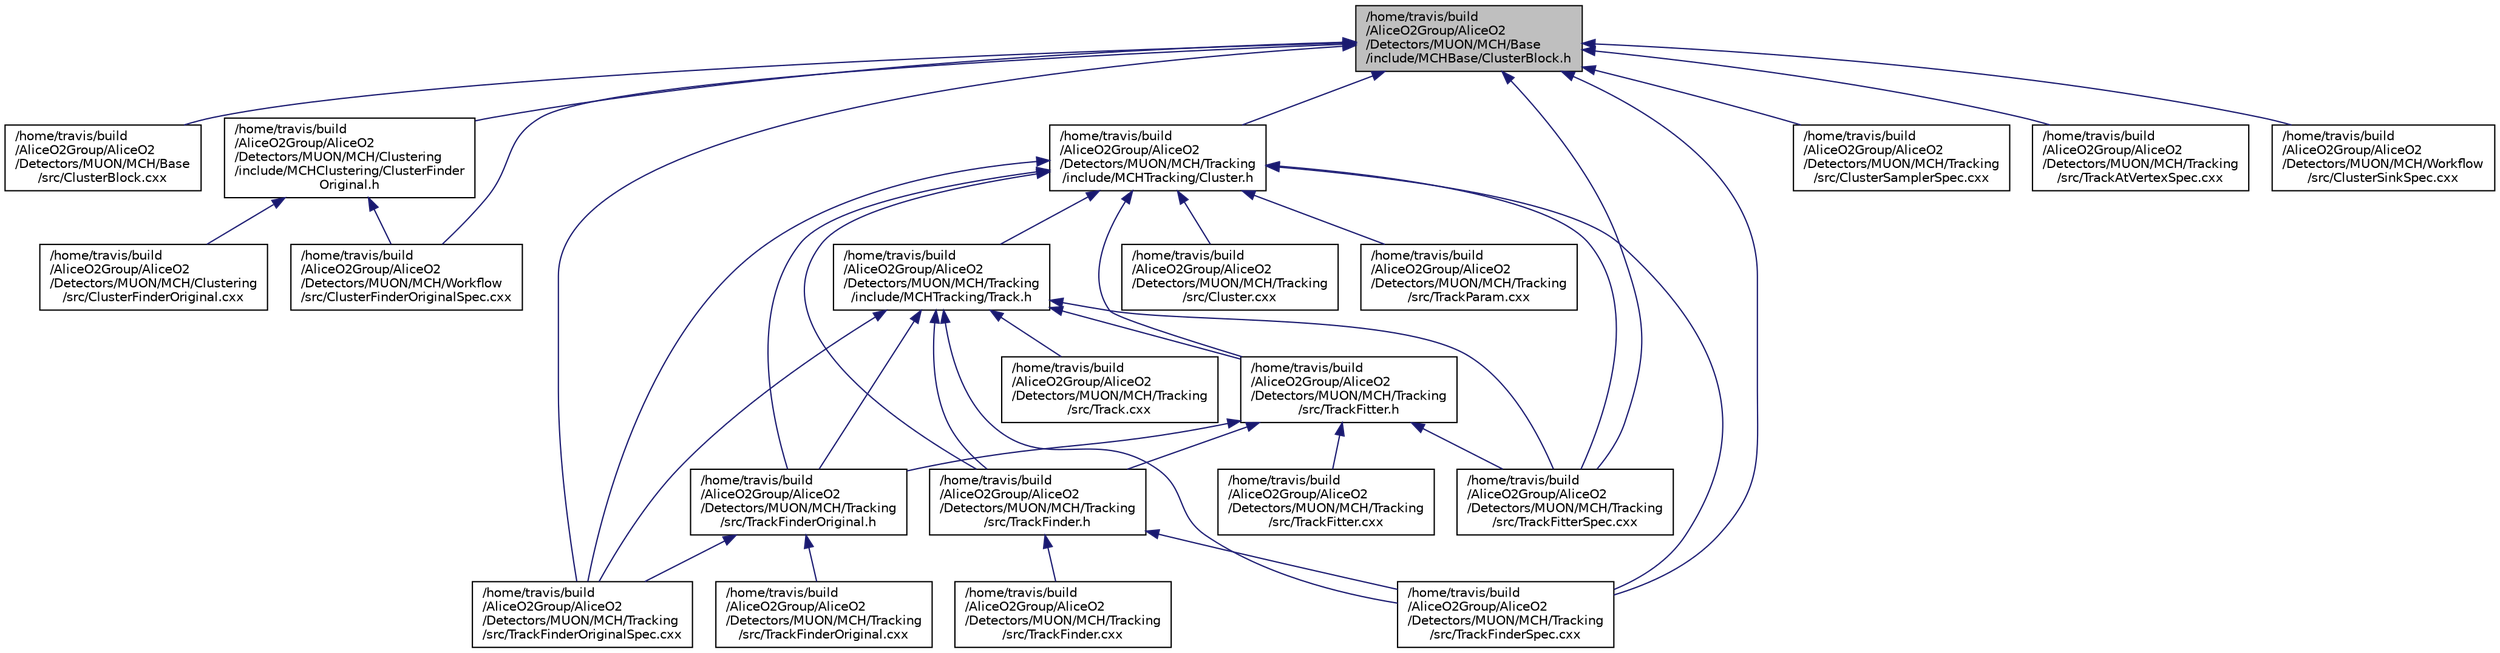 digraph "/home/travis/build/AliceO2Group/AliceO2/Detectors/MUON/MCH/Base/include/MCHBase/ClusterBlock.h"
{
 // INTERACTIVE_SVG=YES
  bgcolor="transparent";
  edge [fontname="Helvetica",fontsize="10",labelfontname="Helvetica",labelfontsize="10"];
  node [fontname="Helvetica",fontsize="10",shape=record];
  Node2 [label="/home/travis/build\l/AliceO2Group/AliceO2\l/Detectors/MUON/MCH/Base\l/include/MCHBase/ClusterBlock.h",height=0.2,width=0.4,color="black", fillcolor="grey75", style="filled", fontcolor="black"];
  Node2 -> Node3 [dir="back",color="midnightblue",fontsize="10",style="solid",fontname="Helvetica"];
  Node3 [label="/home/travis/build\l/AliceO2Group/AliceO2\l/Detectors/MUON/MCH/Base\l/src/ClusterBlock.cxx",height=0.2,width=0.4,color="black",URL="$d8/d13/ClusterBlock_8cxx.html",tooltip="Implementation of the MCH cluster minimal structure. "];
  Node2 -> Node4 [dir="back",color="midnightblue",fontsize="10",style="solid",fontname="Helvetica"];
  Node4 [label="/home/travis/build\l/AliceO2Group/AliceO2\l/Detectors/MUON/MCH/Clustering\l/include/MCHClustering/ClusterFinder\lOriginal.h",height=0.2,width=0.4,color="black",URL="$db/d3a/ClusterFinderOriginal_8h.html",tooltip="Definition of a class to reconstruct clusters with the original MLEM algorithm. "];
  Node4 -> Node5 [dir="back",color="midnightblue",fontsize="10",style="solid",fontname="Helvetica"];
  Node5 [label="/home/travis/build\l/AliceO2Group/AliceO2\l/Detectors/MUON/MCH/Clustering\l/src/ClusterFinderOriginal.cxx",height=0.2,width=0.4,color="black",URL="$d0/dff/ClusterFinderOriginal_8cxx.html",tooltip="Definition of a class to reconstruct clusters with the original MLEM algorithm. "];
  Node4 -> Node6 [dir="back",color="midnightblue",fontsize="10",style="solid",fontname="Helvetica"];
  Node6 [label="/home/travis/build\l/AliceO2Group/AliceO2\l/Detectors/MUON/MCH/Workflow\l/src/ClusterFinderOriginalSpec.cxx",height=0.2,width=0.4,color="black",URL="$d1/d4a/ClusterFinderOriginalSpec_8cxx.html",tooltip="Implementation of a data processor to run the original MLEM cluster finder. "];
  Node2 -> Node7 [dir="back",color="midnightblue",fontsize="10",style="solid",fontname="Helvetica"];
  Node7 [label="/home/travis/build\l/AliceO2Group/AliceO2\l/Detectors/MUON/MCH/Tracking\l/include/MCHTracking/Cluster.h",height=0.2,width=0.4,color="black",URL="$d3/d5c/Detectors_2MUON_2MCH_2Tracking_2include_2MCHTracking_2Cluster_8h.html"];
  Node7 -> Node8 [dir="back",color="midnightblue",fontsize="10",style="solid",fontname="Helvetica"];
  Node8 [label="/home/travis/build\l/AliceO2Group/AliceO2\l/Detectors/MUON/MCH/Tracking\l/include/MCHTracking/Track.h",height=0.2,width=0.4,color="black",URL="$df/d7a/Detectors_2MUON_2MCH_2Tracking_2include_2MCHTracking_2Track_8h.html"];
  Node8 -> Node9 [dir="back",color="midnightblue",fontsize="10",style="solid",fontname="Helvetica"];
  Node9 [label="/home/travis/build\l/AliceO2Group/AliceO2\l/Detectors/MUON/MCH/Tracking\l/src/Track.cxx",height=0.2,width=0.4,color="black",URL="$d9/da9/Detectors_2MUON_2MCH_2Tracking_2src_2Track_8cxx.html"];
  Node8 -> Node10 [dir="back",color="midnightblue",fontsize="10",style="solid",fontname="Helvetica"];
  Node10 [label="/home/travis/build\l/AliceO2Group/AliceO2\l/Detectors/MUON/MCH/Tracking\l/src/TrackFinder.h",height=0.2,width=0.4,color="black",URL="$d5/d91/TrackFinder_8h.html",tooltip="Definition of a class to reconstruct tracks. "];
  Node10 -> Node11 [dir="back",color="midnightblue",fontsize="10",style="solid",fontname="Helvetica"];
  Node11 [label="/home/travis/build\l/AliceO2Group/AliceO2\l/Detectors/MUON/MCH/Tracking\l/src/TrackFinder.cxx",height=0.2,width=0.4,color="black",URL="$d1/d8b/TrackFinder_8cxx.html",tooltip="Implementation of a class to reconstruct tracks. "];
  Node10 -> Node12 [dir="back",color="midnightblue",fontsize="10",style="solid",fontname="Helvetica"];
  Node12 [label="/home/travis/build\l/AliceO2Group/AliceO2\l/Detectors/MUON/MCH/Tracking\l/src/TrackFinderSpec.cxx",height=0.2,width=0.4,color="black",URL="$dd/dea/TrackFinderSpec_8cxx.html",tooltip="Implementation of a data processor to read clusters, reconstruct tracks and send them. "];
  Node8 -> Node13 [dir="back",color="midnightblue",fontsize="10",style="solid",fontname="Helvetica"];
  Node13 [label="/home/travis/build\l/AliceO2Group/AliceO2\l/Detectors/MUON/MCH/Tracking\l/src/TrackFitter.h",height=0.2,width=0.4,color="black",URL="$de/d6b/MUON_2MCH_2Tracking_2src_2TrackFitter_8h.html"];
  Node13 -> Node10 [dir="back",color="midnightblue",fontsize="10",style="solid",fontname="Helvetica"];
  Node13 -> Node14 [dir="back",color="midnightblue",fontsize="10",style="solid",fontname="Helvetica"];
  Node14 [label="/home/travis/build\l/AliceO2Group/AliceO2\l/Detectors/MUON/MCH/Tracking\l/src/TrackFinderOriginal.h",height=0.2,width=0.4,color="black",URL="$d7/d7f/TrackFinderOriginal_8h.html",tooltip="Definition of a class to reconstruct tracks with the original algorithm. "];
  Node14 -> Node15 [dir="back",color="midnightblue",fontsize="10",style="solid",fontname="Helvetica"];
  Node15 [label="/home/travis/build\l/AliceO2Group/AliceO2\l/Detectors/MUON/MCH/Tracking\l/src/TrackFinderOriginal.cxx",height=0.2,width=0.4,color="black",URL="$d6/d6d/TrackFinderOriginal_8cxx.html",tooltip="Implementation of a class to reconstruct tracks with the original algorithm. "];
  Node14 -> Node16 [dir="back",color="midnightblue",fontsize="10",style="solid",fontname="Helvetica"];
  Node16 [label="/home/travis/build\l/AliceO2Group/AliceO2\l/Detectors/MUON/MCH/Tracking\l/src/TrackFinderOriginalSpec.cxx",height=0.2,width=0.4,color="black",URL="$d7/d30/TrackFinderOriginalSpec_8cxx.html",tooltip="Implementation of a data processor to read clusters, reconstruct tracks and send them. "];
  Node13 -> Node17 [dir="back",color="midnightblue",fontsize="10",style="solid",fontname="Helvetica"];
  Node17 [label="/home/travis/build\l/AliceO2Group/AliceO2\l/Detectors/MUON/MCH/Tracking\l/src/TrackFitter.cxx",height=0.2,width=0.4,color="black",URL="$de/db3/MUON_2MCH_2Tracking_2src_2TrackFitter_8cxx.html"];
  Node13 -> Node18 [dir="back",color="midnightblue",fontsize="10",style="solid",fontname="Helvetica"];
  Node18 [label="/home/travis/build\l/AliceO2Group/AliceO2\l/Detectors/MUON/MCH/Tracking\l/src/TrackFitterSpec.cxx",height=0.2,width=0.4,color="black",URL="$d8/dee/MUON_2MCH_2Tracking_2src_2TrackFitterSpec_8cxx.html"];
  Node8 -> Node14 [dir="back",color="midnightblue",fontsize="10",style="solid",fontname="Helvetica"];
  Node8 -> Node16 [dir="back",color="midnightblue",fontsize="10",style="solid",fontname="Helvetica"];
  Node8 -> Node12 [dir="back",color="midnightblue",fontsize="10",style="solid",fontname="Helvetica"];
  Node8 -> Node18 [dir="back",color="midnightblue",fontsize="10",style="solid",fontname="Helvetica"];
  Node7 -> Node19 [dir="back",color="midnightblue",fontsize="10",style="solid",fontname="Helvetica"];
  Node19 [label="/home/travis/build\l/AliceO2Group/AliceO2\l/Detectors/MUON/MCH/Tracking\l/src/Cluster.cxx",height=0.2,width=0.4,color="black",URL="$d6/d5f/Detectors_2MUON_2MCH_2Tracking_2src_2Cluster_8cxx.html"];
  Node7 -> Node10 [dir="back",color="midnightblue",fontsize="10",style="solid",fontname="Helvetica"];
  Node7 -> Node13 [dir="back",color="midnightblue",fontsize="10",style="solid",fontname="Helvetica"];
  Node7 -> Node14 [dir="back",color="midnightblue",fontsize="10",style="solid",fontname="Helvetica"];
  Node7 -> Node16 [dir="back",color="midnightblue",fontsize="10",style="solid",fontname="Helvetica"];
  Node7 -> Node12 [dir="back",color="midnightblue",fontsize="10",style="solid",fontname="Helvetica"];
  Node7 -> Node18 [dir="back",color="midnightblue",fontsize="10",style="solid",fontname="Helvetica"];
  Node7 -> Node20 [dir="back",color="midnightblue",fontsize="10",style="solid",fontname="Helvetica"];
  Node20 [label="/home/travis/build\l/AliceO2Group/AliceO2\l/Detectors/MUON/MCH/Tracking\l/src/TrackParam.cxx",height=0.2,width=0.4,color="black",URL="$dc/d16/TrackParam_8cxx.html",tooltip="Implementation of the MCH track parameters for internal use. "];
  Node2 -> Node21 [dir="back",color="midnightblue",fontsize="10",style="solid",fontname="Helvetica"];
  Node21 [label="/home/travis/build\l/AliceO2Group/AliceO2\l/Detectors/MUON/MCH/Tracking\l/src/ClusterSamplerSpec.cxx",height=0.2,width=0.4,color="black",URL="$db/d71/ClusterSamplerSpec_8cxx.html",tooltip="Implementation of a data processor to read and send clusters. "];
  Node2 -> Node22 [dir="back",color="midnightblue",fontsize="10",style="solid",fontname="Helvetica"];
  Node22 [label="/home/travis/build\l/AliceO2Group/AliceO2\l/Detectors/MUON/MCH/Tracking\l/src/TrackAtVertexSpec.cxx",height=0.2,width=0.4,color="black",URL="$d1/d96/TrackAtVertexSpec_8cxx.html",tooltip="Implementation of a data processor to extrapolate the tracks to the vertex. "];
  Node2 -> Node16 [dir="back",color="midnightblue",fontsize="10",style="solid",fontname="Helvetica"];
  Node2 -> Node12 [dir="back",color="midnightblue",fontsize="10",style="solid",fontname="Helvetica"];
  Node2 -> Node18 [dir="back",color="midnightblue",fontsize="10",style="solid",fontname="Helvetica"];
  Node2 -> Node6 [dir="back",color="midnightblue",fontsize="10",style="solid",fontname="Helvetica"];
  Node2 -> Node23 [dir="back",color="midnightblue",fontsize="10",style="solid",fontname="Helvetica"];
  Node23 [label="/home/travis/build\l/AliceO2Group/AliceO2\l/Detectors/MUON/MCH/Workflow\l/src/ClusterSinkSpec.cxx",height=0.2,width=0.4,color="black",URL="$d8/d48/ClusterSinkSpec_8cxx.html",tooltip="Implementation of a data processor to write clusters. "];
}
